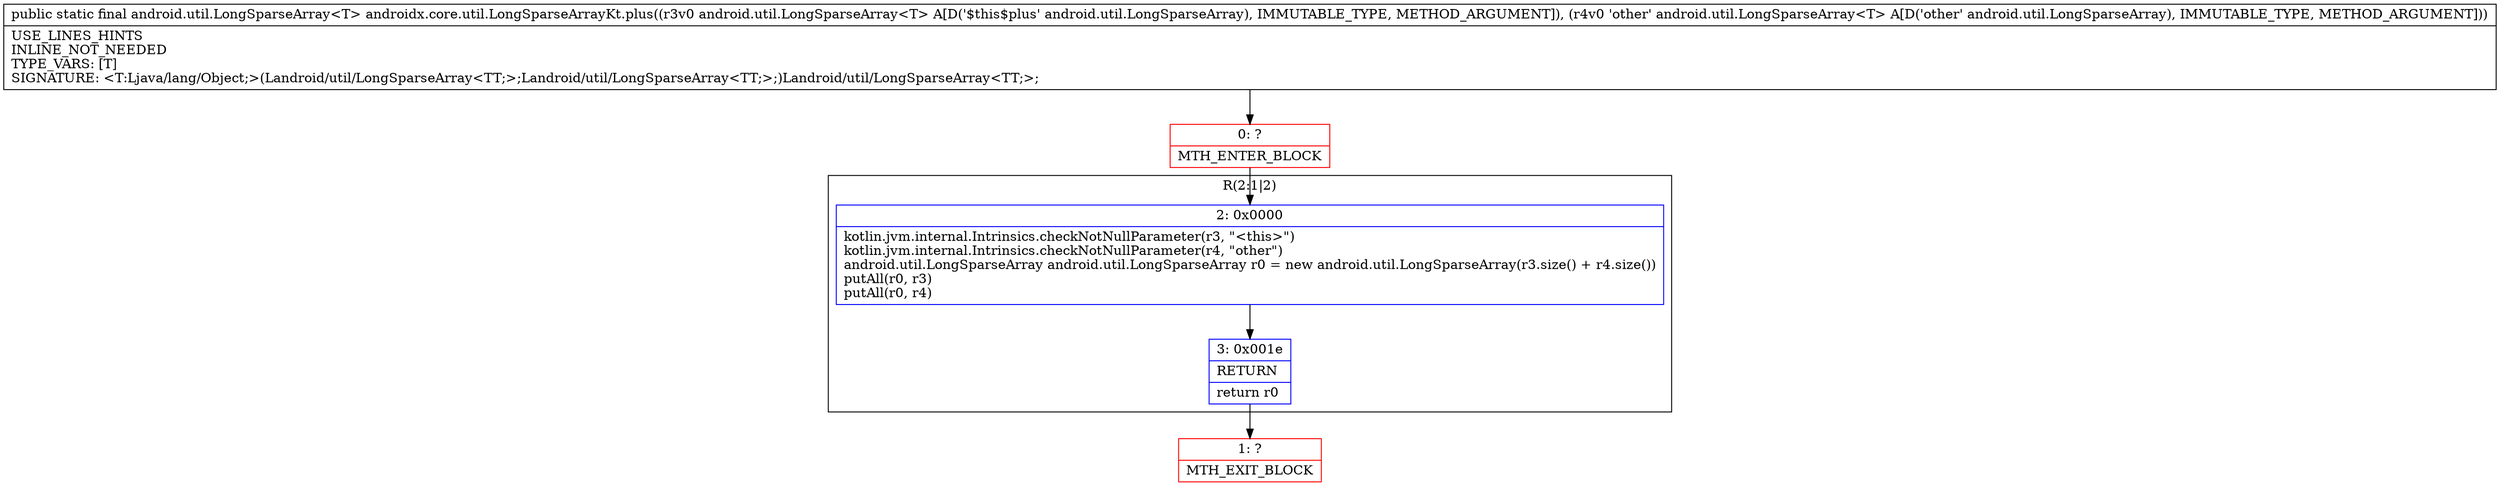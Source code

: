 digraph "CFG forandroidx.core.util.LongSparseArrayKt.plus(Landroid\/util\/LongSparseArray;Landroid\/util\/LongSparseArray;)Landroid\/util\/LongSparseArray;" {
subgraph cluster_Region_1390379266 {
label = "R(2:1|2)";
node [shape=record,color=blue];
Node_2 [shape=record,label="{2\:\ 0x0000|kotlin.jvm.internal.Intrinsics.checkNotNullParameter(r3, \"\<this\>\")\lkotlin.jvm.internal.Intrinsics.checkNotNullParameter(r4, \"other\")\landroid.util.LongSparseArray android.util.LongSparseArray r0 = new android.util.LongSparseArray(r3.size() + r4.size())\lputAll(r0, r3)\lputAll(r0, r4)\l}"];
Node_3 [shape=record,label="{3\:\ 0x001e|RETURN\l|return r0\l}"];
}
Node_0 [shape=record,color=red,label="{0\:\ ?|MTH_ENTER_BLOCK\l}"];
Node_1 [shape=record,color=red,label="{1\:\ ?|MTH_EXIT_BLOCK\l}"];
MethodNode[shape=record,label="{public static final android.util.LongSparseArray\<T\> androidx.core.util.LongSparseArrayKt.plus((r3v0 android.util.LongSparseArray\<T\> A[D('$this$plus' android.util.LongSparseArray), IMMUTABLE_TYPE, METHOD_ARGUMENT]), (r4v0 'other' android.util.LongSparseArray\<T\> A[D('other' android.util.LongSparseArray), IMMUTABLE_TYPE, METHOD_ARGUMENT]))  | USE_LINES_HINTS\lINLINE_NOT_NEEDED\lTYPE_VARS: [T]\lSIGNATURE: \<T:Ljava\/lang\/Object;\>(Landroid\/util\/LongSparseArray\<TT;\>;Landroid\/util\/LongSparseArray\<TT;\>;)Landroid\/util\/LongSparseArray\<TT;\>;\l}"];
MethodNode -> Node_0;Node_2 -> Node_3;
Node_3 -> Node_1;
Node_0 -> Node_2;
}

